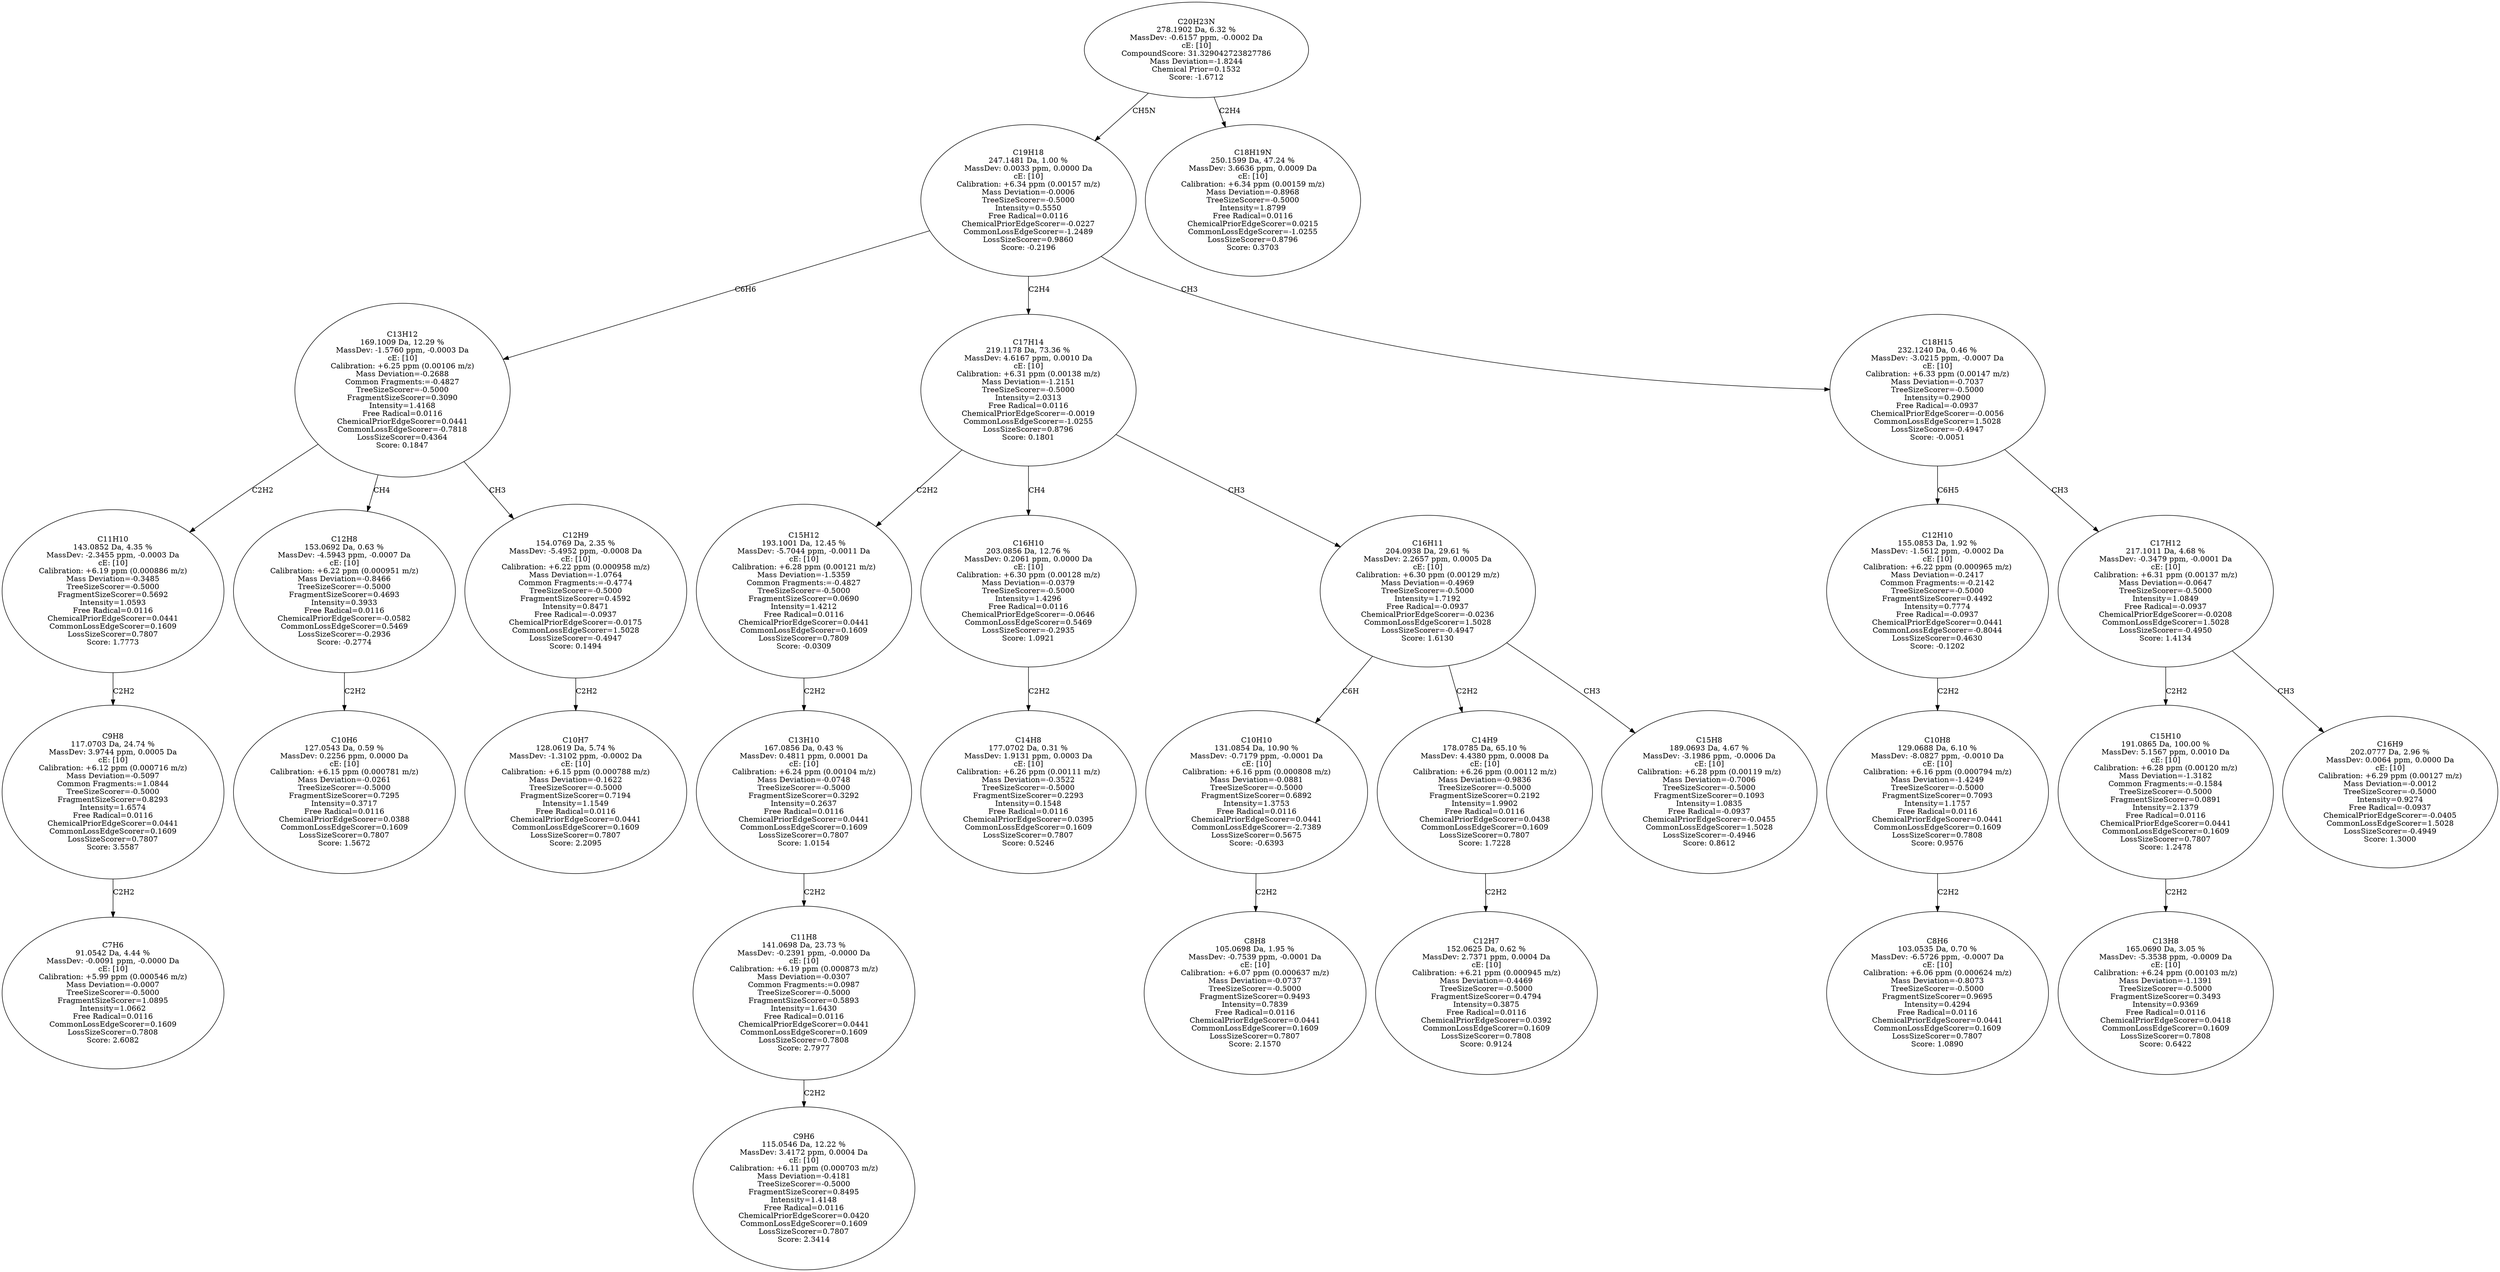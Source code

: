 strict digraph {
v1 [label="C7H6\n91.0542 Da, 4.44 %\nMassDev: -0.0091 ppm, -0.0000 Da\ncE: [10]\nCalibration: +5.99 ppm (0.000546 m/z)\nMass Deviation=-0.0007\nTreeSizeScorer=-0.5000\nFragmentSizeScorer=1.0895\nIntensity=1.0662\nFree Radical=0.0116\nCommonLossEdgeScorer=0.1609\nLossSizeScorer=0.7808\nScore: 2.6082"];
v2 [label="C9H8\n117.0703 Da, 24.74 %\nMassDev: 3.9744 ppm, 0.0005 Da\ncE: [10]\nCalibration: +6.12 ppm (0.000716 m/z)\nMass Deviation=-0.5097\nCommon Fragments:=1.0844\nTreeSizeScorer=-0.5000\nFragmentSizeScorer=0.8293\nIntensity=1.6574\nFree Radical=0.0116\nChemicalPriorEdgeScorer=0.0441\nCommonLossEdgeScorer=0.1609\nLossSizeScorer=0.7807\nScore: 3.5587"];
v3 [label="C11H10\n143.0852 Da, 4.35 %\nMassDev: -2.3455 ppm, -0.0003 Da\ncE: [10]\nCalibration: +6.19 ppm (0.000886 m/z)\nMass Deviation=-0.3485\nTreeSizeScorer=-0.5000\nFragmentSizeScorer=0.5692\nIntensity=1.0593\nFree Radical=0.0116\nChemicalPriorEdgeScorer=0.0441\nCommonLossEdgeScorer=0.1609\nLossSizeScorer=0.7807\nScore: 1.7773"];
v4 [label="C10H6\n127.0543 Da, 0.59 %\nMassDev: 0.2256 ppm, 0.0000 Da\ncE: [10]\nCalibration: +6.15 ppm (0.000781 m/z)\nMass Deviation=-0.0261\nTreeSizeScorer=-0.5000\nFragmentSizeScorer=0.7295\nIntensity=0.3717\nFree Radical=0.0116\nChemicalPriorEdgeScorer=0.0388\nCommonLossEdgeScorer=0.1609\nLossSizeScorer=0.7807\nScore: 1.5672"];
v5 [label="C12H8\n153.0692 Da, 0.63 %\nMassDev: -4.5943 ppm, -0.0007 Da\ncE: [10]\nCalibration: +6.22 ppm (0.000951 m/z)\nMass Deviation=-0.8466\nTreeSizeScorer=-0.5000\nFragmentSizeScorer=0.4693\nIntensity=0.3933\nFree Radical=0.0116\nChemicalPriorEdgeScorer=-0.0582\nCommonLossEdgeScorer=0.5469\nLossSizeScorer=-0.2936\nScore: -0.2774"];
v6 [label="C10H7\n128.0619 Da, 5.74 %\nMassDev: -1.3102 ppm, -0.0002 Da\ncE: [10]\nCalibration: +6.15 ppm (0.000788 m/z)\nMass Deviation=-0.1622\nTreeSizeScorer=-0.5000\nFragmentSizeScorer=0.7194\nIntensity=1.1549\nFree Radical=0.0116\nChemicalPriorEdgeScorer=0.0441\nCommonLossEdgeScorer=0.1609\nLossSizeScorer=0.7807\nScore: 2.2095"];
v7 [label="C12H9\n154.0769 Da, 2.35 %\nMassDev: -5.4952 ppm, -0.0008 Da\ncE: [10]\nCalibration: +6.22 ppm (0.000958 m/z)\nMass Deviation=-1.0764\nCommon Fragments:=-0.4774\nTreeSizeScorer=-0.5000\nFragmentSizeScorer=0.4592\nIntensity=0.8471\nFree Radical=-0.0937\nChemicalPriorEdgeScorer=-0.0175\nCommonLossEdgeScorer=1.5028\nLossSizeScorer=-0.4947\nScore: 0.1494"];
v8 [label="C13H12\n169.1009 Da, 12.29 %\nMassDev: -1.5760 ppm, -0.0003 Da\ncE: [10]\nCalibration: +6.25 ppm (0.00106 m/z)\nMass Deviation=-0.2688\nCommon Fragments:=-0.4827\nTreeSizeScorer=-0.5000\nFragmentSizeScorer=0.3090\nIntensity=1.4168\nFree Radical=0.0116\nChemicalPriorEdgeScorer=0.0441\nCommonLossEdgeScorer=-0.7818\nLossSizeScorer=0.4364\nScore: 0.1847"];
v9 [label="C9H6\n115.0546 Da, 12.22 %\nMassDev: 3.4172 ppm, 0.0004 Da\ncE: [10]\nCalibration: +6.11 ppm (0.000703 m/z)\nMass Deviation=-0.4181\nTreeSizeScorer=-0.5000\nFragmentSizeScorer=0.8495\nIntensity=1.4148\nFree Radical=0.0116\nChemicalPriorEdgeScorer=0.0420\nCommonLossEdgeScorer=0.1609\nLossSizeScorer=0.7807\nScore: 2.3414"];
v10 [label="C11H8\n141.0698 Da, 23.73 %\nMassDev: -0.2391 ppm, -0.0000 Da\ncE: [10]\nCalibration: +6.19 ppm (0.000873 m/z)\nMass Deviation=-0.0307\nCommon Fragments:=0.0987\nTreeSizeScorer=-0.5000\nFragmentSizeScorer=0.5893\nIntensity=1.6430\nFree Radical=0.0116\nChemicalPriorEdgeScorer=0.0441\nCommonLossEdgeScorer=0.1609\nLossSizeScorer=0.7808\nScore: 2.7977"];
v11 [label="C13H10\n167.0856 Da, 0.43 %\nMassDev: 0.4811 ppm, 0.0001 Da\ncE: [10]\nCalibration: +6.24 ppm (0.00104 m/z)\nMass Deviation=-0.0748\nTreeSizeScorer=-0.5000\nFragmentSizeScorer=0.3292\nIntensity=0.2637\nFree Radical=0.0116\nChemicalPriorEdgeScorer=0.0441\nCommonLossEdgeScorer=0.1609\nLossSizeScorer=0.7807\nScore: 1.0154"];
v12 [label="C15H12\n193.1001 Da, 12.45 %\nMassDev: -5.7044 ppm, -0.0011 Da\ncE: [10]\nCalibration: +6.28 ppm (0.00121 m/z)\nMass Deviation=-1.5359\nCommon Fragments:=-0.4827\nTreeSizeScorer=-0.5000\nFragmentSizeScorer=0.0690\nIntensity=1.4212\nFree Radical=0.0116\nChemicalPriorEdgeScorer=0.0441\nCommonLossEdgeScorer=0.1609\nLossSizeScorer=0.7809\nScore: -0.0309"];
v13 [label="C14H8\n177.0702 Da, 0.31 %\nMassDev: 1.9131 ppm, 0.0003 Da\ncE: [10]\nCalibration: +6.26 ppm (0.00111 m/z)\nMass Deviation=-0.3522\nTreeSizeScorer=-0.5000\nFragmentSizeScorer=0.2293\nIntensity=0.1548\nFree Radical=0.0116\nChemicalPriorEdgeScorer=0.0395\nCommonLossEdgeScorer=0.1609\nLossSizeScorer=0.7807\nScore: 0.5246"];
v14 [label="C16H10\n203.0856 Da, 12.76 %\nMassDev: 0.2061 ppm, 0.0000 Da\ncE: [10]\nCalibration: +6.30 ppm (0.00128 m/z)\nMass Deviation=-0.0379\nTreeSizeScorer=-0.5000\nIntensity=1.4296\nFree Radical=0.0116\nChemicalPriorEdgeScorer=-0.0646\nCommonLossEdgeScorer=0.5469\nLossSizeScorer=-0.2935\nScore: 1.0921"];
v15 [label="C8H8\n105.0698 Da, 1.95 %\nMassDev: -0.7539 ppm, -0.0001 Da\ncE: [10]\nCalibration: +6.07 ppm (0.000637 m/z)\nMass Deviation=-0.0737\nTreeSizeScorer=-0.5000\nFragmentSizeScorer=0.9493\nIntensity=0.7839\nFree Radical=0.0116\nChemicalPriorEdgeScorer=0.0441\nCommonLossEdgeScorer=0.1609\nLossSizeScorer=0.7807\nScore: 2.1570"];
v16 [label="C10H10\n131.0854 Da, 10.90 %\nMassDev: -0.7179 ppm, -0.0001 Da\ncE: [10]\nCalibration: +6.16 ppm (0.000808 m/z)\nMass Deviation=-0.0881\nTreeSizeScorer=-0.5000\nFragmentSizeScorer=0.6892\nIntensity=1.3753\nFree Radical=0.0116\nChemicalPriorEdgeScorer=0.0441\nCommonLossEdgeScorer=-2.7389\nLossSizeScorer=0.5675\nScore: -0.6393"];
v17 [label="C12H7\n152.0625 Da, 0.62 %\nMassDev: 2.7371 ppm, 0.0004 Da\ncE: [10]\nCalibration: +6.21 ppm (0.000945 m/z)\nMass Deviation=-0.4469\nTreeSizeScorer=-0.5000\nFragmentSizeScorer=0.4794\nIntensity=0.3875\nFree Radical=0.0116\nChemicalPriorEdgeScorer=0.0392\nCommonLossEdgeScorer=0.1609\nLossSizeScorer=0.7808\nScore: 0.9124"];
v18 [label="C14H9\n178.0785 Da, 65.10 %\nMassDev: 4.4380 ppm, 0.0008 Da\ncE: [10]\nCalibration: +6.26 ppm (0.00112 m/z)\nMass Deviation=-0.9836\nTreeSizeScorer=-0.5000\nFragmentSizeScorer=0.2192\nIntensity=1.9902\nFree Radical=0.0116\nChemicalPriorEdgeScorer=0.0438\nCommonLossEdgeScorer=0.1609\nLossSizeScorer=0.7807\nScore: 1.7228"];
v19 [label="C15H8\n189.0693 Da, 4.67 %\nMassDev: -3.1986 ppm, -0.0006 Da\ncE: [10]\nCalibration: +6.28 ppm (0.00119 m/z)\nMass Deviation=-0.7006\nTreeSizeScorer=-0.5000\nFragmentSizeScorer=0.1093\nIntensity=1.0835\nFree Radical=-0.0937\nChemicalPriorEdgeScorer=-0.0455\nCommonLossEdgeScorer=1.5028\nLossSizeScorer=-0.4946\nScore: 0.8612"];
v20 [label="C16H11\n204.0938 Da, 29.61 %\nMassDev: 2.2657 ppm, 0.0005 Da\ncE: [10]\nCalibration: +6.30 ppm (0.00129 m/z)\nMass Deviation=-0.4969\nTreeSizeScorer=-0.5000\nIntensity=1.7192\nFree Radical=-0.0937\nChemicalPriorEdgeScorer=-0.0236\nCommonLossEdgeScorer=1.5028\nLossSizeScorer=-0.4947\nScore: 1.6130"];
v21 [label="C17H14\n219.1178 Da, 73.36 %\nMassDev: 4.6167 ppm, 0.0010 Da\ncE: [10]\nCalibration: +6.31 ppm (0.00138 m/z)\nMass Deviation=-1.2151\nTreeSizeScorer=-0.5000\nIntensity=2.0313\nFree Radical=0.0116\nChemicalPriorEdgeScorer=-0.0019\nCommonLossEdgeScorer=-1.0255\nLossSizeScorer=0.8796\nScore: 0.1801"];
v22 [label="C8H6\n103.0535 Da, 0.70 %\nMassDev: -6.5726 ppm, -0.0007 Da\ncE: [10]\nCalibration: +6.06 ppm (0.000624 m/z)\nMass Deviation=-0.8073\nTreeSizeScorer=-0.5000\nFragmentSizeScorer=0.9695\nIntensity=0.4294\nFree Radical=0.0116\nChemicalPriorEdgeScorer=0.0441\nCommonLossEdgeScorer=0.1609\nLossSizeScorer=0.7807\nScore: 1.0890"];
v23 [label="C10H8\n129.0688 Da, 6.10 %\nMassDev: -8.0827 ppm, -0.0010 Da\ncE: [10]\nCalibration: +6.16 ppm (0.000794 m/z)\nMass Deviation=-1.4249\nTreeSizeScorer=-0.5000\nFragmentSizeScorer=0.7093\nIntensity=1.1757\nFree Radical=0.0116\nChemicalPriorEdgeScorer=0.0441\nCommonLossEdgeScorer=0.1609\nLossSizeScorer=0.7808\nScore: 0.9576"];
v24 [label="C12H10\n155.0853 Da, 1.92 %\nMassDev: -1.5612 ppm, -0.0002 Da\ncE: [10]\nCalibration: +6.22 ppm (0.000965 m/z)\nMass Deviation=-0.2417\nCommon Fragments:=-0.2142\nTreeSizeScorer=-0.5000\nFragmentSizeScorer=0.4492\nIntensity=0.7774\nFree Radical=-0.0937\nChemicalPriorEdgeScorer=0.0441\nCommonLossEdgeScorer=-0.8044\nLossSizeScorer=0.4630\nScore: -0.1202"];
v25 [label="C13H8\n165.0690 Da, 3.05 %\nMassDev: -5.3538 ppm, -0.0009 Da\ncE: [10]\nCalibration: +6.24 ppm (0.00103 m/z)\nMass Deviation=-1.1391\nTreeSizeScorer=-0.5000\nFragmentSizeScorer=0.3493\nIntensity=0.9369\nFree Radical=0.0116\nChemicalPriorEdgeScorer=0.0418\nCommonLossEdgeScorer=0.1609\nLossSizeScorer=0.7808\nScore: 0.6422"];
v26 [label="C15H10\n191.0865 Da, 100.00 %\nMassDev: 5.1567 ppm, 0.0010 Da\ncE: [10]\nCalibration: +6.28 ppm (0.00120 m/z)\nMass Deviation=-1.3182\nCommon Fragments:=-0.1584\nTreeSizeScorer=-0.5000\nFragmentSizeScorer=0.0891\nIntensity=2.1379\nFree Radical=0.0116\nChemicalPriorEdgeScorer=0.0441\nCommonLossEdgeScorer=0.1609\nLossSizeScorer=0.7807\nScore: 1.2478"];
v27 [label="C16H9\n202.0777 Da, 2.96 %\nMassDev: 0.0064 ppm, 0.0000 Da\ncE: [10]\nCalibration: +6.29 ppm (0.00127 m/z)\nMass Deviation=-0.0012\nTreeSizeScorer=-0.5000\nIntensity=0.9274\nFree Radical=-0.0937\nChemicalPriorEdgeScorer=-0.0405\nCommonLossEdgeScorer=1.5028\nLossSizeScorer=-0.4949\nScore: 1.3000"];
v28 [label="C17H12\n217.1011 Da, 4.68 %\nMassDev: -0.3479 ppm, -0.0001 Da\ncE: [10]\nCalibration: +6.31 ppm (0.00137 m/z)\nMass Deviation=-0.0647\nTreeSizeScorer=-0.5000\nIntensity=1.0849\nFree Radical=-0.0937\nChemicalPriorEdgeScorer=-0.0208\nCommonLossEdgeScorer=1.5028\nLossSizeScorer=-0.4950\nScore: 1.4134"];
v29 [label="C18H15\n232.1240 Da, 0.46 %\nMassDev: -3.0215 ppm, -0.0007 Da\ncE: [10]\nCalibration: +6.33 ppm (0.00147 m/z)\nMass Deviation=-0.7037\nTreeSizeScorer=-0.5000\nIntensity=0.2900\nFree Radical=-0.0937\nChemicalPriorEdgeScorer=-0.0056\nCommonLossEdgeScorer=1.5028\nLossSizeScorer=-0.4947\nScore: -0.0051"];
v30 [label="C19H18\n247.1481 Da, 1.00 %\nMassDev: 0.0033 ppm, 0.0000 Da\ncE: [10]\nCalibration: +6.34 ppm (0.00157 m/z)\nMass Deviation=-0.0006\nTreeSizeScorer=-0.5000\nIntensity=0.5550\nFree Radical=0.0116\nChemicalPriorEdgeScorer=-0.0227\nCommonLossEdgeScorer=-1.2489\nLossSizeScorer=0.9860\nScore: -0.2196"];
v31 [label="C18H19N\n250.1599 Da, 47.24 %\nMassDev: 3.6636 ppm, 0.0009 Da\ncE: [10]\nCalibration: +6.34 ppm (0.00159 m/z)\nMass Deviation=-0.8968\nTreeSizeScorer=-0.5000\nIntensity=1.8799\nFree Radical=0.0116\nChemicalPriorEdgeScorer=0.0215\nCommonLossEdgeScorer=-1.0255\nLossSizeScorer=0.8796\nScore: 0.3703"];
v32 [label="C20H23N\n278.1902 Da, 6.32 %\nMassDev: -0.6157 ppm, -0.0002 Da\ncE: [10]\nCompoundScore: 31.329042723827786\nMass Deviation=-1.8244\nChemical Prior=0.1532\nScore: -1.6712"];
v2 -> v1 [label="C2H2"];
v3 -> v2 [label="C2H2"];
v8 -> v3 [label="C2H2"];
v5 -> v4 [label="C2H2"];
v8 -> v5 [label="CH4"];
v7 -> v6 [label="C2H2"];
v8 -> v7 [label="CH3"];
v30 -> v8 [label="C6H6"];
v10 -> v9 [label="C2H2"];
v11 -> v10 [label="C2H2"];
v12 -> v11 [label="C2H2"];
v21 -> v12 [label="C2H2"];
v14 -> v13 [label="C2H2"];
v21 -> v14 [label="CH4"];
v16 -> v15 [label="C2H2"];
v20 -> v16 [label="C6H"];
v18 -> v17 [label="C2H2"];
v20 -> v18 [label="C2H2"];
v20 -> v19 [label="CH3"];
v21 -> v20 [label="CH3"];
v30 -> v21 [label="C2H4"];
v23 -> v22 [label="C2H2"];
v24 -> v23 [label="C2H2"];
v29 -> v24 [label="C6H5"];
v26 -> v25 [label="C2H2"];
v28 -> v26 [label="C2H2"];
v28 -> v27 [label="CH3"];
v29 -> v28 [label="CH3"];
v30 -> v29 [label="CH3"];
v32 -> v30 [label="CH5N"];
v32 -> v31 [label="C2H4"];
}